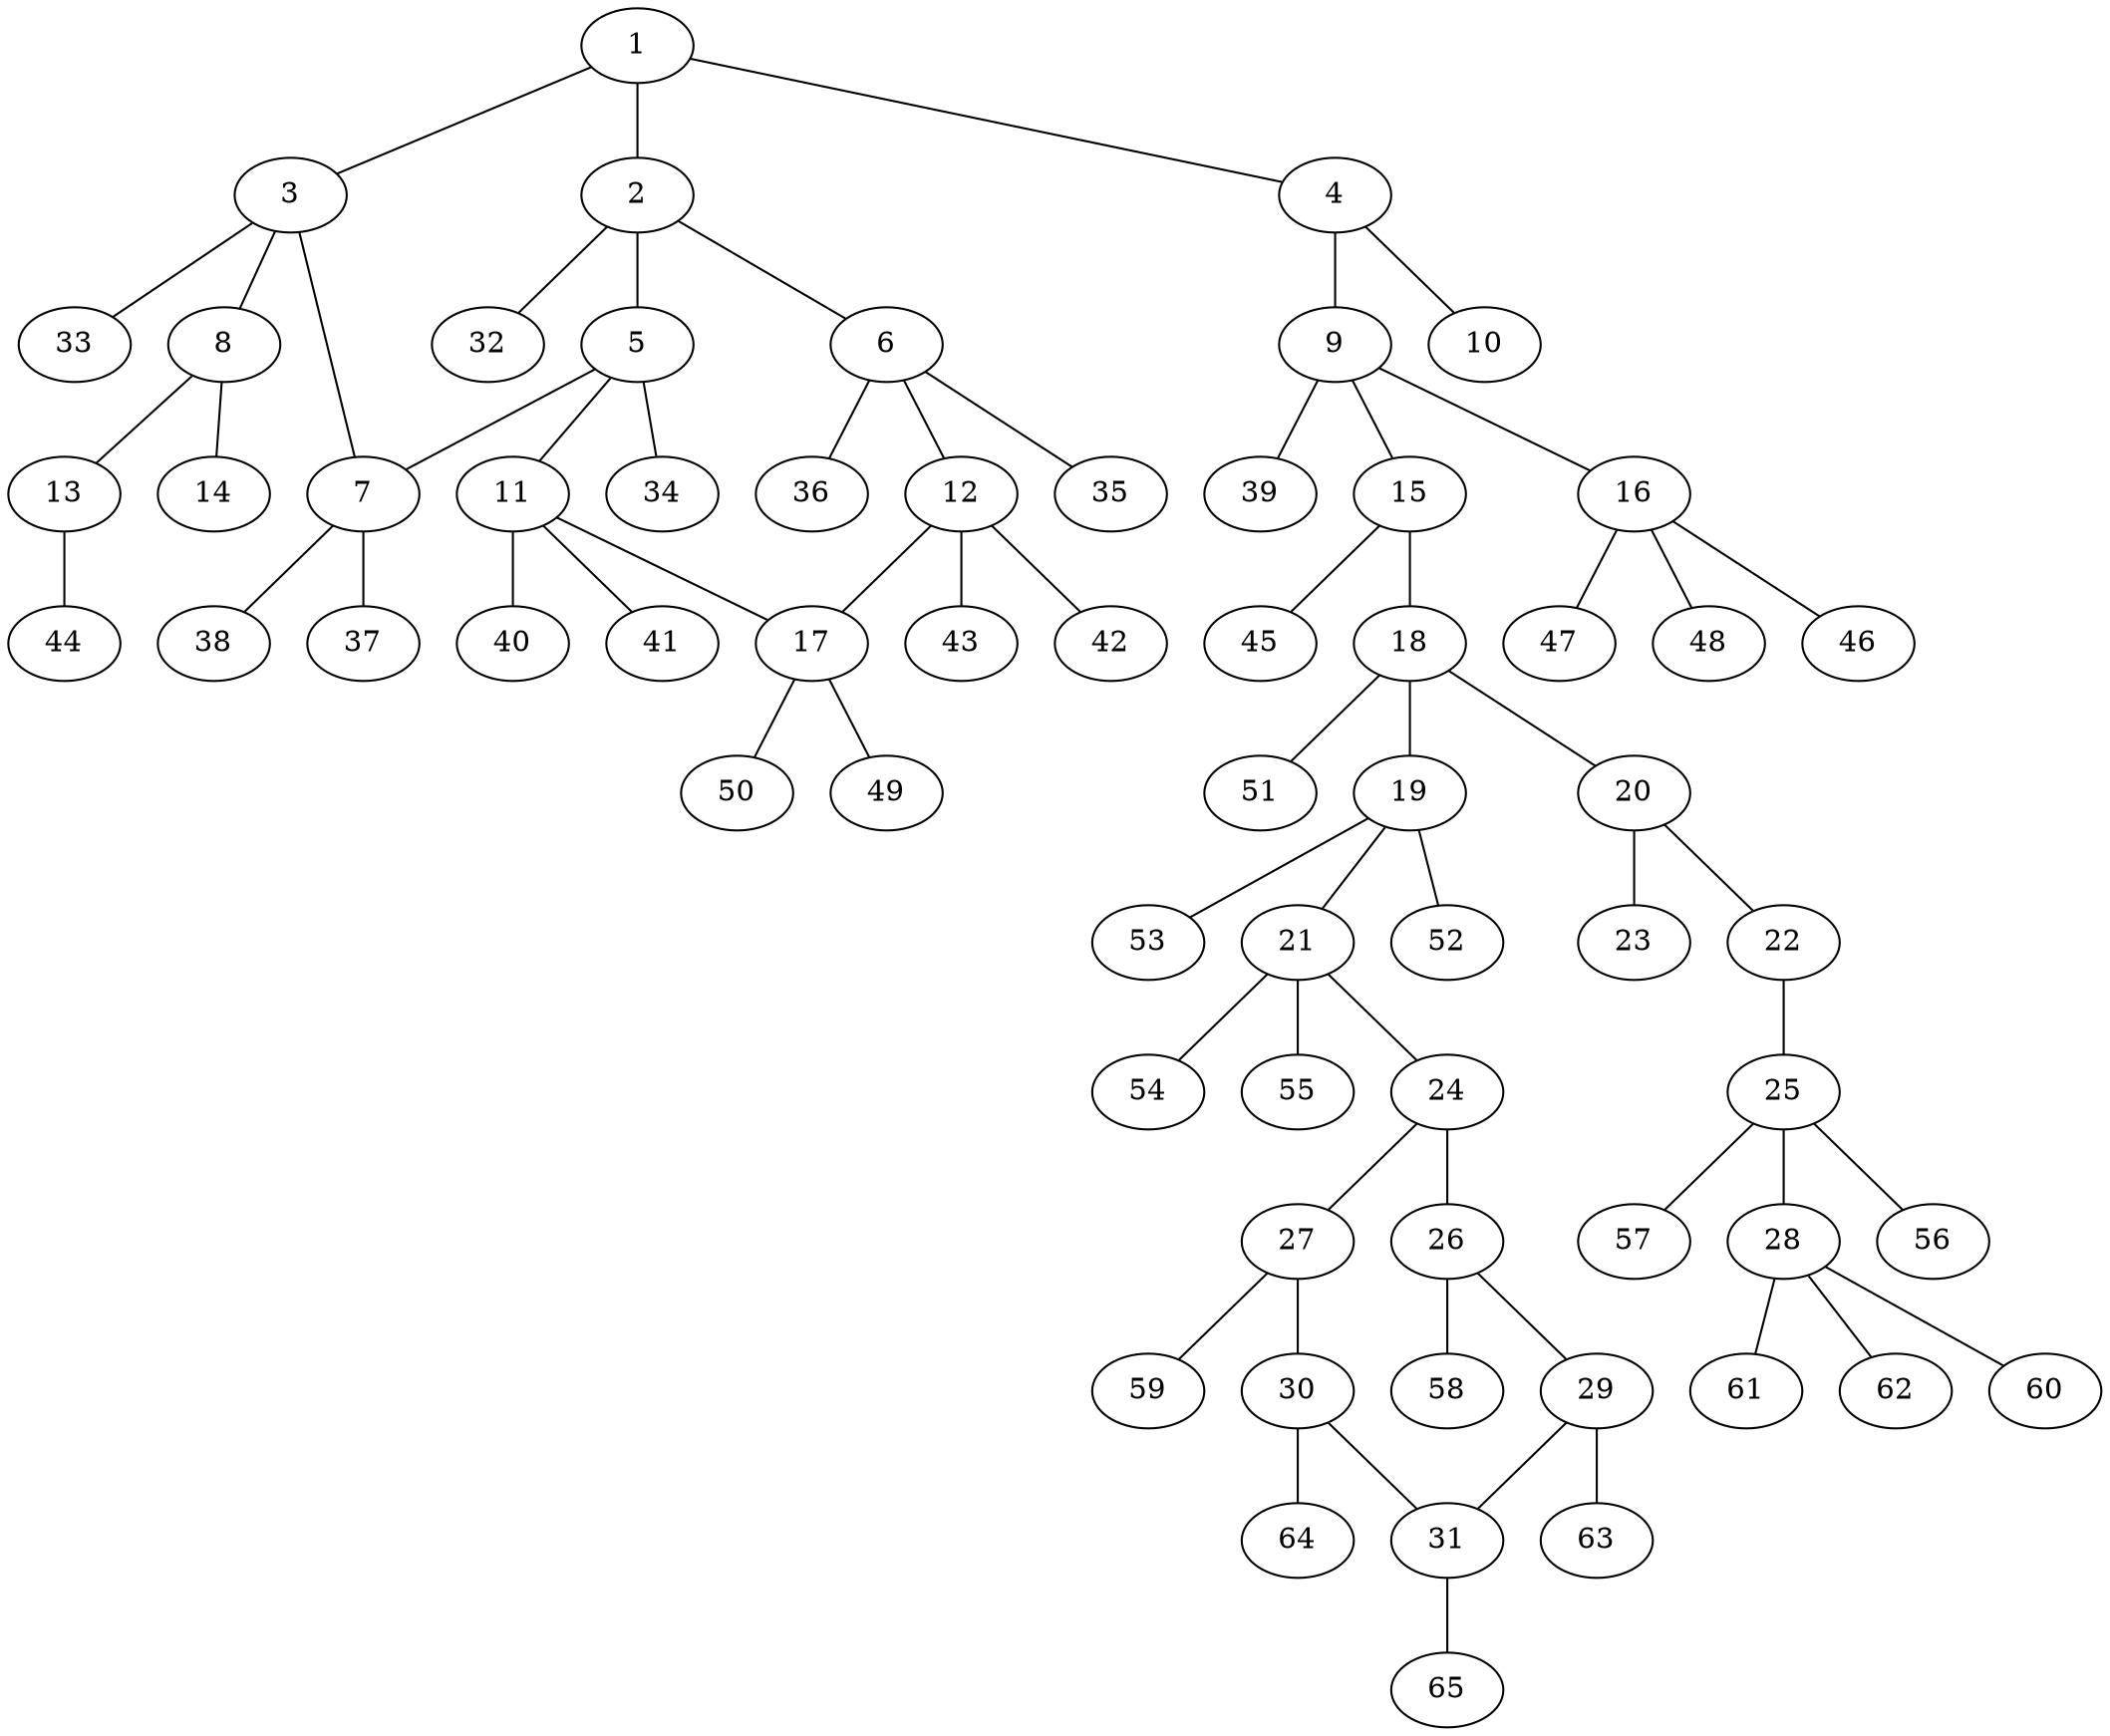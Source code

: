 graph molecule_2508 {
	1	 [chem=N];
	2	 [chem=C];
	1 -- 2	 [valence=1];
	3	 [chem=C];
	1 -- 3	 [valence=1];
	4	 [chem=C];
	1 -- 4	 [valence=1];
	5	 [chem=C];
	2 -- 5	 [valence=1];
	6	 [chem=C];
	2 -- 6	 [valence=1];
	32	 [chem=H];
	2 -- 32	 [valence=1];
	7	 [chem=C];
	3 -- 7	 [valence=1];
	8	 [chem=C];
	3 -- 8	 [valence=1];
	33	 [chem=H];
	3 -- 33	 [valence=1];
	9	 [chem=C];
	4 -- 9	 [valence=1];
	10	 [chem=O];
	4 -- 10	 [valence=2];
	5 -- 7	 [valence=1];
	11	 [chem=C];
	5 -- 11	 [valence=1];
	34	 [chem=H];
	5 -- 34	 [valence=1];
	12	 [chem=C];
	6 -- 12	 [valence=1];
	35	 [chem=H];
	6 -- 35	 [valence=1];
	36	 [chem=H];
	6 -- 36	 [valence=1];
	37	 [chem=H];
	7 -- 37	 [valence=1];
	38	 [chem=H];
	7 -- 38	 [valence=1];
	13	 [chem=O];
	8 -- 13	 [valence=1];
	14	 [chem=O];
	8 -- 14	 [valence=2];
	15	 [chem=N];
	9 -- 15	 [valence=1];
	16	 [chem=C];
	9 -- 16	 [valence=1];
	39	 [chem=H];
	9 -- 39	 [valence=1];
	17	 [chem=C];
	11 -- 17	 [valence=1];
	40	 [chem=H];
	11 -- 40	 [valence=1];
	41	 [chem=H];
	11 -- 41	 [valence=1];
	12 -- 17	 [valence=1];
	42	 [chem=H];
	12 -- 42	 [valence=1];
	43	 [chem=H];
	12 -- 43	 [valence=1];
	44	 [chem=H];
	13 -- 44	 [valence=1];
	18	 [chem=C];
	15 -- 18	 [valence=1];
	45	 [chem=H];
	15 -- 45	 [valence=1];
	46	 [chem=H];
	16 -- 46	 [valence=1];
	47	 [chem=H];
	16 -- 47	 [valence=1];
	48	 [chem=H];
	16 -- 48	 [valence=1];
	49	 [chem=H];
	17 -- 49	 [valence=1];
	50	 [chem=H];
	17 -- 50	 [valence=1];
	19	 [chem=C];
	18 -- 19	 [valence=1];
	20	 [chem=C];
	18 -- 20	 [valence=1];
	51	 [chem=H];
	18 -- 51	 [valence=1];
	21	 [chem=C];
	19 -- 21	 [valence=1];
	52	 [chem=H];
	19 -- 52	 [valence=1];
	53	 [chem=H];
	19 -- 53	 [valence=1];
	22	 [chem=O];
	20 -- 22	 [valence=1];
	23	 [chem=O];
	20 -- 23	 [valence=2];
	24	 [chem=C];
	21 -- 24	 [valence=1];
	54	 [chem=H];
	21 -- 54	 [valence=1];
	55	 [chem=H];
	21 -- 55	 [valence=1];
	25	 [chem=C];
	22 -- 25	 [valence=1];
	26	 [chem=C];
	24 -- 26	 [valence=1];
	27	 [chem=C];
	24 -- 27	 [valence=2];
	28	 [chem=C];
	25 -- 28	 [valence=1];
	56	 [chem=H];
	25 -- 56	 [valence=1];
	57	 [chem=H];
	25 -- 57	 [valence=1];
	29	 [chem=C];
	26 -- 29	 [valence=2];
	58	 [chem=H];
	26 -- 58	 [valence=1];
	30	 [chem=C];
	27 -- 30	 [valence=1];
	59	 [chem=H];
	27 -- 59	 [valence=1];
	60	 [chem=H];
	28 -- 60	 [valence=1];
	61	 [chem=H];
	28 -- 61	 [valence=1];
	62	 [chem=H];
	28 -- 62	 [valence=1];
	31	 [chem=C];
	29 -- 31	 [valence=1];
	63	 [chem=H];
	29 -- 63	 [valence=1];
	30 -- 31	 [valence=2];
	64	 [chem=H];
	30 -- 64	 [valence=1];
	65	 [chem=H];
	31 -- 65	 [valence=1];
}
